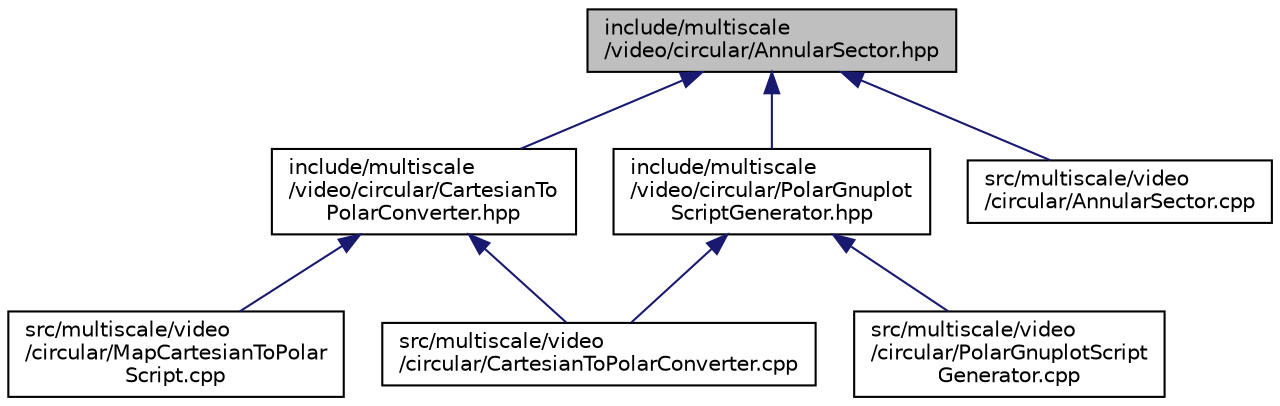 digraph "include/multiscale/video/circular/AnnularSector.hpp"
{
  edge [fontname="Helvetica",fontsize="10",labelfontname="Helvetica",labelfontsize="10"];
  node [fontname="Helvetica",fontsize="10",shape=record];
  Node1 [label="include/multiscale\l/video/circular/AnnularSector.hpp",height=0.2,width=0.4,color="black", fillcolor="grey75", style="filled" fontcolor="black"];
  Node1 -> Node2 [dir="back",color="midnightblue",fontsize="10",style="solid"];
  Node2 [label="include/multiscale\l/video/circular/CartesianTo\lPolarConverter.hpp",height=0.2,width=0.4,color="black", fillcolor="white", style="filled",URL="$CartesianToPolarConverter_8hpp.html"];
  Node2 -> Node3 [dir="back",color="midnightblue",fontsize="10",style="solid"];
  Node3 [label="src/multiscale/video\l/circular/CartesianToPolarConverter.cpp",height=0.2,width=0.4,color="black", fillcolor="white", style="filled",URL="$CartesianToPolarConverter_8cpp.html"];
  Node2 -> Node4 [dir="back",color="midnightblue",fontsize="10",style="solid"];
  Node4 [label="src/multiscale/video\l/circular/MapCartesianToPolar\lScript.cpp",height=0.2,width=0.4,color="black", fillcolor="white", style="filled",URL="$MapCartesianToPolarScript_8cpp.html"];
  Node1 -> Node5 [dir="back",color="midnightblue",fontsize="10",style="solid"];
  Node5 [label="include/multiscale\l/video/circular/PolarGnuplot\lScriptGenerator.hpp",height=0.2,width=0.4,color="black", fillcolor="white", style="filled",URL="$PolarGnuplotScriptGenerator_8hpp.html"];
  Node5 -> Node3 [dir="back",color="midnightblue",fontsize="10",style="solid"];
  Node5 -> Node6 [dir="back",color="midnightblue",fontsize="10",style="solid"];
  Node6 [label="src/multiscale/video\l/circular/PolarGnuplotScript\lGenerator.cpp",height=0.2,width=0.4,color="black", fillcolor="white", style="filled",URL="$PolarGnuplotScriptGenerator_8cpp.html"];
  Node1 -> Node7 [dir="back",color="midnightblue",fontsize="10",style="solid"];
  Node7 [label="src/multiscale/video\l/circular/AnnularSector.cpp",height=0.2,width=0.4,color="black", fillcolor="white", style="filled",URL="$AnnularSector_8cpp.html"];
}
